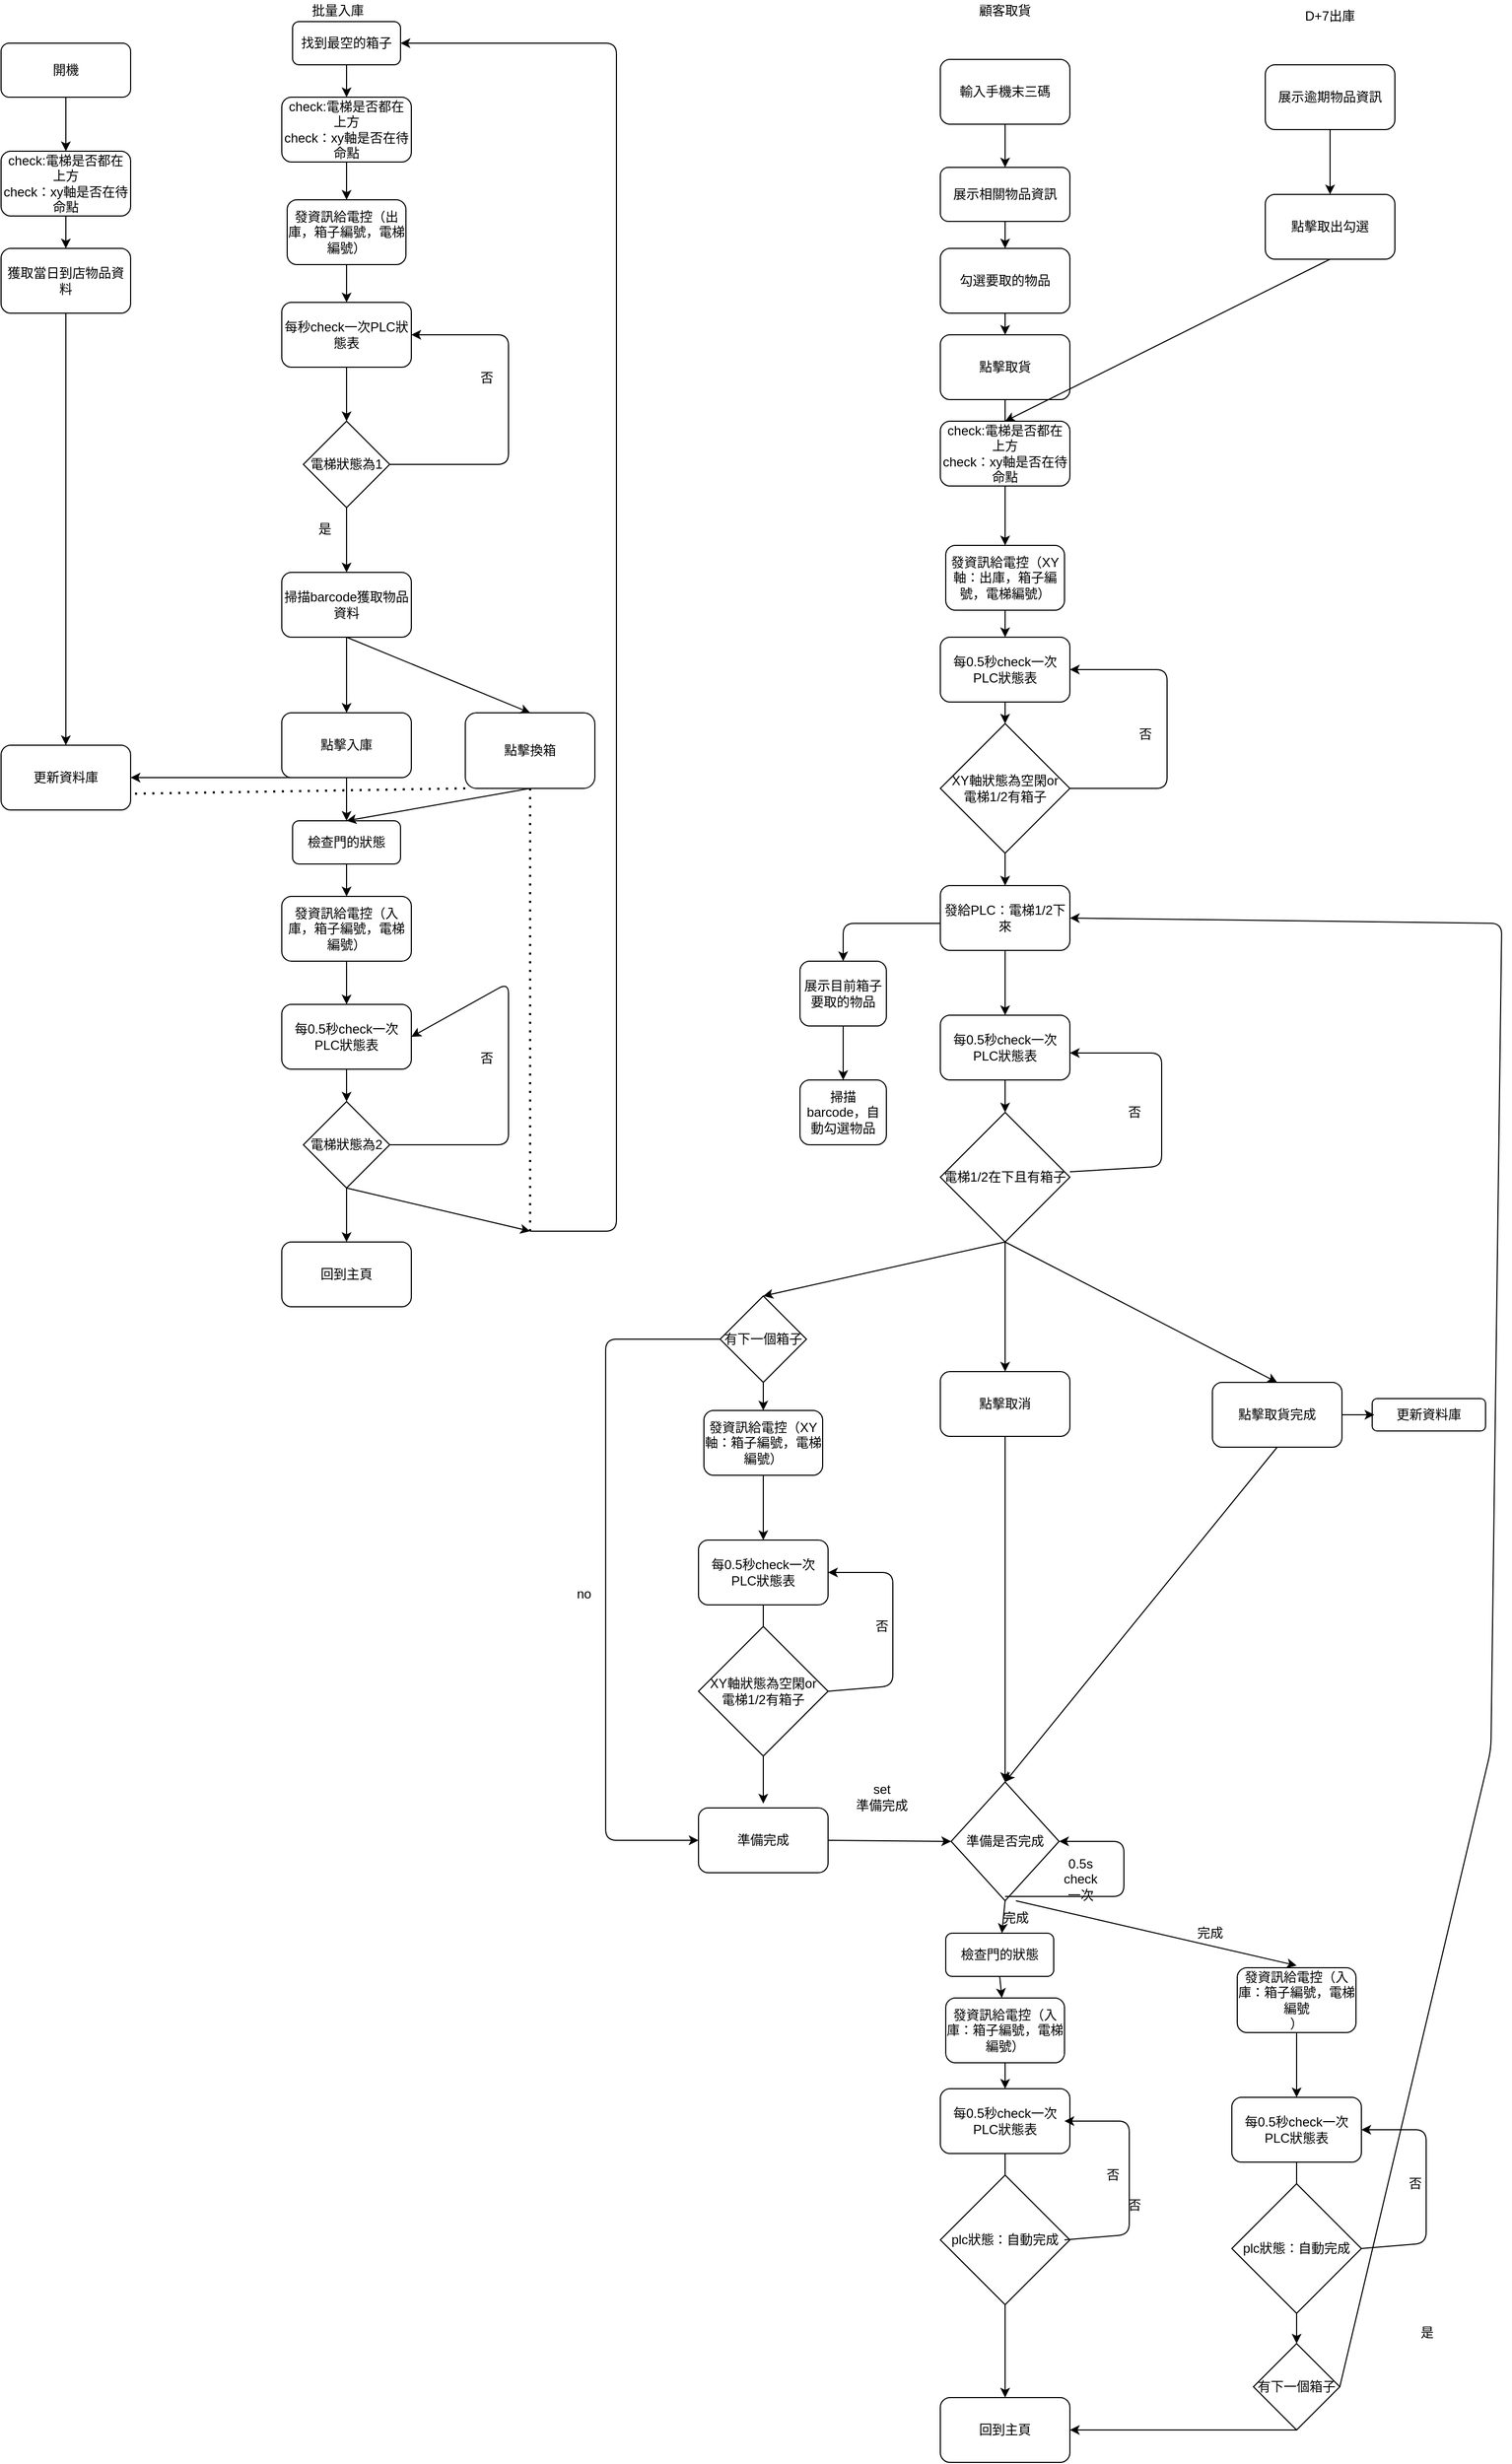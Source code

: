 <mxfile version="14.1.8" type="device"><diagram id="C5RBs43oDa-KdzZeNtuy" name="Page-1"><mxGraphModel dx="2105" dy="607" grid="1" gridSize="10" guides="1" tooltips="1" connect="1" arrows="1" fold="1" page="1" pageScale="1" pageWidth="827" pageHeight="1169" math="0" shadow="0"><root><mxCell id="WIyWlLk6GJQsqaUBKTNV-0"/><mxCell id="WIyWlLk6GJQsqaUBKTNV-1" parent="WIyWlLk6GJQsqaUBKTNV-0"/><mxCell id="XYFO2rN0CMA6K5yfSvBQ-8" value="批量入庫" style="text;html=1;strokeColor=none;fillColor=none;align=center;verticalAlign=middle;whiteSpace=wrap;rounded=0;" parent="WIyWlLk6GJQsqaUBKTNV-1" vertex="1"><mxGeometry x="234" y="20" width="56" height="20" as="geometry"/></mxCell><mxCell id="XYFO2rN0CMA6K5yfSvBQ-9" value="找到最空的箱子" style="rounded=1;whiteSpace=wrap;html=1;" parent="WIyWlLk6GJQsqaUBKTNV-1" vertex="1"><mxGeometry x="220" y="40" width="100" height="40" as="geometry"/></mxCell><mxCell id="XYFO2rN0CMA6K5yfSvBQ-13" value="" style="endArrow=classic;html=1;exitX=0.5;exitY=1;exitDx=0;exitDy=0;" parent="WIyWlLk6GJQsqaUBKTNV-1" source="XYFO2rN0CMA6K5yfSvBQ-9" edge="1"><mxGeometry width="50" height="50" relative="1" as="geometry"><mxPoint x="340" y="210" as="sourcePoint"/><mxPoint x="270" y="110" as="targetPoint"/></mxGeometry></mxCell><mxCell id="EMTYS4ebO3-LVzAt6kGC-26" value="發資訊給電控（出庫，箱子編號，電梯編號）" style="rounded=1;whiteSpace=wrap;html=1;" parent="WIyWlLk6GJQsqaUBKTNV-1" vertex="1"><mxGeometry x="215" y="205" width="110" height="60" as="geometry"/></mxCell><mxCell id="EMTYS4ebO3-LVzAt6kGC-27" value="每秒check一次PLC狀態表" style="rounded=1;whiteSpace=wrap;html=1;" parent="WIyWlLk6GJQsqaUBKTNV-1" vertex="1"><mxGeometry x="210" y="300" width="120" height="60" as="geometry"/></mxCell><mxCell id="EMTYS4ebO3-LVzAt6kGC-28" value="" style="endArrow=classic;html=1;exitX=0.5;exitY=1;exitDx=0;exitDy=0;entryX=0.5;entryY=0;entryDx=0;entryDy=0;" parent="WIyWlLk6GJQsqaUBKTNV-1" source="EMTYS4ebO3-LVzAt6kGC-26" target="EMTYS4ebO3-LVzAt6kGC-27" edge="1"><mxGeometry width="50" height="50" relative="1" as="geometry"><mxPoint x="380" y="240" as="sourcePoint"/><mxPoint x="430" y="190" as="targetPoint"/></mxGeometry></mxCell><mxCell id="EMTYS4ebO3-LVzAt6kGC-29" value="" style="endArrow=classic;html=1;exitX=0.5;exitY=1;exitDx=0;exitDy=0;" parent="WIyWlLk6GJQsqaUBKTNV-1" source="EMTYS4ebO3-LVzAt6kGC-27" edge="1"><mxGeometry width="50" height="50" relative="1" as="geometry"><mxPoint x="380" y="440" as="sourcePoint"/><mxPoint x="270" y="410" as="targetPoint"/></mxGeometry></mxCell><mxCell id="EMTYS4ebO3-LVzAt6kGC-30" value="電梯狀態為1" style="rhombus;whiteSpace=wrap;html=1;" parent="WIyWlLk6GJQsqaUBKTNV-1" vertex="1"><mxGeometry x="230" y="410" width="80" height="80" as="geometry"/></mxCell><mxCell id="EMTYS4ebO3-LVzAt6kGC-31" value="" style="endArrow=classic;html=1;exitX=0.5;exitY=1;exitDx=0;exitDy=0;" parent="WIyWlLk6GJQsqaUBKTNV-1" source="EMTYS4ebO3-LVzAt6kGC-30" edge="1"><mxGeometry width="50" height="50" relative="1" as="geometry"><mxPoint x="380" y="430" as="sourcePoint"/><mxPoint x="270" y="550" as="targetPoint"/></mxGeometry></mxCell><mxCell id="EMTYS4ebO3-LVzAt6kGC-60" value="掃描barcode獲取物品資料" style="rounded=1;whiteSpace=wrap;html=1;" parent="WIyWlLk6GJQsqaUBKTNV-1" vertex="1"><mxGeometry x="210" y="550" width="120" height="60" as="geometry"/></mxCell><mxCell id="EMTYS4ebO3-LVzAt6kGC-61" value="" style="endArrow=classic;html=1;exitX=1;exitY=0.5;exitDx=0;exitDy=0;entryX=1;entryY=0.5;entryDx=0;entryDy=0;" parent="WIyWlLk6GJQsqaUBKTNV-1" source="EMTYS4ebO3-LVzAt6kGC-30" target="EMTYS4ebO3-LVzAt6kGC-27" edge="1"><mxGeometry width="50" height="50" relative="1" as="geometry"><mxPoint x="380" y="430" as="sourcePoint"/><mxPoint x="430" y="380" as="targetPoint"/><Array as="points"><mxPoint x="420" y="450"/><mxPoint x="420" y="330"/></Array></mxGeometry></mxCell><mxCell id="EMTYS4ebO3-LVzAt6kGC-62" value="否" style="text;html=1;strokeColor=none;fillColor=none;align=center;verticalAlign=middle;whiteSpace=wrap;rounded=0;" parent="WIyWlLk6GJQsqaUBKTNV-1" vertex="1"><mxGeometry x="380" y="360" width="40" height="20" as="geometry"/></mxCell><mxCell id="EMTYS4ebO3-LVzAt6kGC-63" value="是" style="text;html=1;strokeColor=none;fillColor=none;align=center;verticalAlign=middle;whiteSpace=wrap;rounded=0;" parent="WIyWlLk6GJQsqaUBKTNV-1" vertex="1"><mxGeometry x="230" y="500" width="40" height="20" as="geometry"/></mxCell><mxCell id="EMTYS4ebO3-LVzAt6kGC-64" value="點擊入庫" style="rounded=1;whiteSpace=wrap;html=1;" parent="WIyWlLk6GJQsqaUBKTNV-1" vertex="1"><mxGeometry x="210" y="680" width="120" height="60" as="geometry"/></mxCell><mxCell id="EMTYS4ebO3-LVzAt6kGC-65" value="" style="endArrow=classic;html=1;exitX=0.5;exitY=1;exitDx=0;exitDy=0;entryX=0.5;entryY=0;entryDx=0;entryDy=0;" parent="WIyWlLk6GJQsqaUBKTNV-1" source="EMTYS4ebO3-LVzAt6kGC-60" target="EMTYS4ebO3-LVzAt6kGC-64" edge="1"><mxGeometry width="50" height="50" relative="1" as="geometry"><mxPoint x="380" y="630" as="sourcePoint"/><mxPoint x="430" y="580" as="targetPoint"/></mxGeometry></mxCell><mxCell id="EMTYS4ebO3-LVzAt6kGC-67" value="&lt;span&gt;發資訊給電控（入庫，箱子編號，電梯編號）&lt;/span&gt;" style="rounded=1;whiteSpace=wrap;html=1;" parent="WIyWlLk6GJQsqaUBKTNV-1" vertex="1"><mxGeometry x="210" y="850" width="120" height="60" as="geometry"/></mxCell><mxCell id="EMTYS4ebO3-LVzAt6kGC-68" value="每0.5秒check一次PLC狀態表" style="rounded=1;whiteSpace=wrap;html=1;" parent="WIyWlLk6GJQsqaUBKTNV-1" vertex="1"><mxGeometry x="210" y="950" width="120" height="60" as="geometry"/></mxCell><mxCell id="EMTYS4ebO3-LVzAt6kGC-69" value="" style="endArrow=classic;html=1;exitX=0.5;exitY=1;exitDx=0;exitDy=0;" parent="WIyWlLk6GJQsqaUBKTNV-1" source="EMTYS4ebO3-LVzAt6kGC-68" edge="1"><mxGeometry width="50" height="50" relative="1" as="geometry"><mxPoint x="380" y="1070" as="sourcePoint"/><mxPoint x="270" y="1040" as="targetPoint"/></mxGeometry></mxCell><mxCell id="EMTYS4ebO3-LVzAt6kGC-70" value="電梯狀態為2" style="rhombus;whiteSpace=wrap;html=1;" parent="WIyWlLk6GJQsqaUBKTNV-1" vertex="1"><mxGeometry x="230" y="1040" width="80" height="80" as="geometry"/></mxCell><mxCell id="EMTYS4ebO3-LVzAt6kGC-71" value="" style="endArrow=classic;html=1;exitX=1;exitY=0.5;exitDx=0;exitDy=0;entryX=1;entryY=0.5;entryDx=0;entryDy=0;" parent="WIyWlLk6GJQsqaUBKTNV-1" source="EMTYS4ebO3-LVzAt6kGC-70" target="EMTYS4ebO3-LVzAt6kGC-68" edge="1"><mxGeometry width="50" height="50" relative="1" as="geometry"><mxPoint x="380" y="1060" as="sourcePoint"/><mxPoint x="430" y="1010" as="targetPoint"/><Array as="points"><mxPoint x="420" y="1080"/><mxPoint x="420" y="930"/></Array></mxGeometry></mxCell><mxCell id="EMTYS4ebO3-LVzAt6kGC-72" value="否" style="text;html=1;strokeColor=none;fillColor=none;align=center;verticalAlign=middle;whiteSpace=wrap;rounded=0;" parent="WIyWlLk6GJQsqaUBKTNV-1" vertex="1"><mxGeometry x="380" y="990" width="40" height="20" as="geometry"/></mxCell><mxCell id="EMTYS4ebO3-LVzAt6kGC-73" value="" style="endArrow=classic;html=1;exitX=0.5;exitY=1;exitDx=0;exitDy=0;entryX=0.5;entryY=0;entryDx=0;entryDy=0;" parent="WIyWlLk6GJQsqaUBKTNV-1" source="EMTYS4ebO3-LVzAt6kGC-67" target="EMTYS4ebO3-LVzAt6kGC-68" edge="1"><mxGeometry width="50" height="50" relative="1" as="geometry"><mxPoint x="380" y="930" as="sourcePoint"/><mxPoint x="430" y="880" as="targetPoint"/></mxGeometry></mxCell><mxCell id="EMTYS4ebO3-LVzAt6kGC-74" value="回到主頁" style="rounded=1;whiteSpace=wrap;html=1;" parent="WIyWlLk6GJQsqaUBKTNV-1" vertex="1"><mxGeometry x="210" y="1170" width="120" height="60" as="geometry"/></mxCell><mxCell id="EMTYS4ebO3-LVzAt6kGC-75" value="" style="endArrow=classic;html=1;exitX=0.5;exitY=1;exitDx=0;exitDy=0;entryX=0.5;entryY=0;entryDx=0;entryDy=0;" parent="WIyWlLk6GJQsqaUBKTNV-1" source="EMTYS4ebO3-LVzAt6kGC-70" target="EMTYS4ebO3-LVzAt6kGC-74" edge="1"><mxGeometry width="50" height="50" relative="1" as="geometry"><mxPoint x="380" y="1130" as="sourcePoint"/><mxPoint x="430" y="1080" as="targetPoint"/></mxGeometry></mxCell><mxCell id="EMTYS4ebO3-LVzAt6kGC-76" value="輸入手機末三碼" style="rounded=1;whiteSpace=wrap;html=1;" parent="WIyWlLk6GJQsqaUBKTNV-1" vertex="1"><mxGeometry x="820" y="75" width="120" height="60" as="geometry"/></mxCell><mxCell id="EMTYS4ebO3-LVzAt6kGC-77" value="顧客取貨" style="text;html=1;strokeColor=none;fillColor=none;align=center;verticalAlign=middle;whiteSpace=wrap;rounded=0;" parent="WIyWlLk6GJQsqaUBKTNV-1" vertex="1"><mxGeometry x="855" y="20" width="50" height="20" as="geometry"/></mxCell><mxCell id="EMTYS4ebO3-LVzAt6kGC-78" value="勾選要取的物品" style="rounded=1;whiteSpace=wrap;html=1;" parent="WIyWlLk6GJQsqaUBKTNV-1" vertex="1"><mxGeometry x="820" y="250" width="120" height="60" as="geometry"/></mxCell><mxCell id="EMTYS4ebO3-LVzAt6kGC-79" value="點擊取貨" style="rounded=1;whiteSpace=wrap;html=1;" parent="WIyWlLk6GJQsqaUBKTNV-1" vertex="1"><mxGeometry x="820" y="330" width="120" height="60" as="geometry"/></mxCell><mxCell id="EMTYS4ebO3-LVzAt6kGC-81" value="展示相關物品資訊" style="rounded=1;whiteSpace=wrap;html=1;" parent="WIyWlLk6GJQsqaUBKTNV-1" vertex="1"><mxGeometry x="820" y="175" width="120" height="50" as="geometry"/></mxCell><mxCell id="EMTYS4ebO3-LVzAt6kGC-83" value="" style="endArrow=classic;html=1;exitX=0.5;exitY=1;exitDx=0;exitDy=0;entryX=0.5;entryY=0;entryDx=0;entryDy=0;" parent="WIyWlLk6GJQsqaUBKTNV-1" source="EMTYS4ebO3-LVzAt6kGC-76" target="EMTYS4ebO3-LVzAt6kGC-81" edge="1"><mxGeometry width="50" height="50" relative="1" as="geometry"><mxPoint x="1165" y="135" as="sourcePoint"/><mxPoint x="1215" y="85" as="targetPoint"/></mxGeometry></mxCell><mxCell id="EMTYS4ebO3-LVzAt6kGC-84" value="" style="endArrow=classic;html=1;exitX=0.5;exitY=1;exitDx=0;exitDy=0;entryX=0.5;entryY=0;entryDx=0;entryDy=0;" parent="WIyWlLk6GJQsqaUBKTNV-1" source="EMTYS4ebO3-LVzAt6kGC-81" target="EMTYS4ebO3-LVzAt6kGC-78" edge="1"><mxGeometry width="50" height="50" relative="1" as="geometry"><mxPoint x="1165" y="135" as="sourcePoint"/><mxPoint x="1215" y="85" as="targetPoint"/></mxGeometry></mxCell><mxCell id="EMTYS4ebO3-LVzAt6kGC-85" value="" style="endArrow=classic;html=1;exitX=0.5;exitY=1;exitDx=0;exitDy=0;entryX=0.5;entryY=0;entryDx=0;entryDy=0;" parent="WIyWlLk6GJQsqaUBKTNV-1" source="EMTYS4ebO3-LVzAt6kGC-78" target="EMTYS4ebO3-LVzAt6kGC-79" edge="1"><mxGeometry width="50" height="50" relative="1" as="geometry"><mxPoint x="1165" y="435" as="sourcePoint"/><mxPoint x="1215" y="385" as="targetPoint"/></mxGeometry></mxCell><mxCell id="EMTYS4ebO3-LVzAt6kGC-89" value="" style="endArrow=classic;html=1;exitX=0.5;exitY=1;exitDx=0;exitDy=0;" parent="WIyWlLk6GJQsqaUBKTNV-1" source="EMTYS4ebO3-LVzAt6kGC-79" edge="1"><mxGeometry width="50" height="50" relative="1" as="geometry"><mxPoint x="880" y="525" as="sourcePoint"/><mxPoint x="880" y="450" as="targetPoint"/></mxGeometry></mxCell><mxCell id="EMTYS4ebO3-LVzAt6kGC-91" value="發資訊給電控（XY軸：出庫，箱子編號，電梯編號）" style="rounded=1;whiteSpace=wrap;html=1;" parent="WIyWlLk6GJQsqaUBKTNV-1" vertex="1"><mxGeometry x="825" y="525" width="110" height="60" as="geometry"/></mxCell><mxCell id="EMTYS4ebO3-LVzAt6kGC-92" value="每0.5秒check一次PLC狀態表" style="rounded=1;whiteSpace=wrap;html=1;" parent="WIyWlLk6GJQsqaUBKTNV-1" vertex="1"><mxGeometry x="820" y="610" width="120" height="60" as="geometry"/></mxCell><mxCell id="EMTYS4ebO3-LVzAt6kGC-93" value="" style="endArrow=classic;html=1;exitX=0.5;exitY=1;exitDx=0;exitDy=0;entryX=0.5;entryY=0;entryDx=0;entryDy=0;" parent="WIyWlLk6GJQsqaUBKTNV-1" source="EMTYS4ebO3-LVzAt6kGC-91" target="EMTYS4ebO3-LVzAt6kGC-92" edge="1"><mxGeometry width="50" height="50" relative="1" as="geometry"><mxPoint x="990" y="570" as="sourcePoint"/><mxPoint x="1040" y="520" as="targetPoint"/></mxGeometry></mxCell><mxCell id="EMTYS4ebO3-LVzAt6kGC-94" value="" style="endArrow=classic;html=1;exitX=0.5;exitY=1;exitDx=0;exitDy=0;entryX=0.5;entryY=0;entryDx=0;entryDy=0;" parent="WIyWlLk6GJQsqaUBKTNV-1" source="EMTYS4ebO3-LVzAt6kGC-92" target="EMTYS4ebO3-LVzAt6kGC-95" edge="1"><mxGeometry width="50" height="50" relative="1" as="geometry"><mxPoint x="990" y="770" as="sourcePoint"/><mxPoint x="880" y="740" as="targetPoint"/></mxGeometry></mxCell><mxCell id="EMTYS4ebO3-LVzAt6kGC-95" value="XY軸狀態為空閑or&lt;br&gt;電梯1/2有箱子" style="rhombus;whiteSpace=wrap;html=1;" parent="WIyWlLk6GJQsqaUBKTNV-1" vertex="1"><mxGeometry x="820" y="690" width="120" height="120" as="geometry"/></mxCell><mxCell id="EMTYS4ebO3-LVzAt6kGC-96" value="" style="endArrow=classic;html=1;exitX=1;exitY=0.5;exitDx=0;exitDy=0;entryX=1;entryY=0.5;entryDx=0;entryDy=0;" parent="WIyWlLk6GJQsqaUBKTNV-1" source="EMTYS4ebO3-LVzAt6kGC-95" target="EMTYS4ebO3-LVzAt6kGC-92" edge="1"><mxGeometry width="50" height="50" relative="1" as="geometry"><mxPoint x="990" y="760" as="sourcePoint"/><mxPoint x="1040" y="710" as="targetPoint"/><Array as="points"><mxPoint x="1030" y="750"/><mxPoint x="1030" y="710"/><mxPoint x="1030" y="640"/></Array></mxGeometry></mxCell><mxCell id="EMTYS4ebO3-LVzAt6kGC-97" value="否" style="text;html=1;strokeColor=none;fillColor=none;align=center;verticalAlign=middle;whiteSpace=wrap;rounded=0;" parent="WIyWlLk6GJQsqaUBKTNV-1" vertex="1"><mxGeometry x="990" y="690" width="40" height="20" as="geometry"/></mxCell><mxCell id="EMTYS4ebO3-LVzAt6kGC-98" value="點擊取貨完成" style="rounded=1;whiteSpace=wrap;html=1;" parent="WIyWlLk6GJQsqaUBKTNV-1" vertex="1"><mxGeometry x="1072" y="1300" width="120" height="60" as="geometry"/></mxCell><mxCell id="EMTYS4ebO3-LVzAt6kGC-100" value="展示目前箱子要取的物品" style="rounded=1;whiteSpace=wrap;html=1;" parent="WIyWlLk6GJQsqaUBKTNV-1" vertex="1"><mxGeometry x="690" y="910" width="80" height="60" as="geometry"/></mxCell><mxCell id="EMTYS4ebO3-LVzAt6kGC-101" value="" style="endArrow=classic;html=1;exitX=0;exitY=0.5;exitDx=0;exitDy=0;" parent="WIyWlLk6GJQsqaUBKTNV-1" target="EMTYS4ebO3-LVzAt6kGC-100" edge="1"><mxGeometry width="50" height="50" relative="1" as="geometry"><mxPoint x="830" y="875" as="sourcePoint"/><mxPoint x="880" y="670" as="targetPoint"/><Array as="points"><mxPoint x="730" y="875"/></Array></mxGeometry></mxCell><mxCell id="EMTYS4ebO3-LVzAt6kGC-103" value="點擊取消" style="rounded=1;whiteSpace=wrap;html=1;" parent="WIyWlLk6GJQsqaUBKTNV-1" vertex="1"><mxGeometry x="820" y="1290" width="120" height="60" as="geometry"/></mxCell><mxCell id="EMTYS4ebO3-LVzAt6kGC-104" value="回到主頁" style="rounded=1;whiteSpace=wrap;html=1;" parent="WIyWlLk6GJQsqaUBKTNV-1" vertex="1"><mxGeometry x="820" y="2240" width="120" height="60" as="geometry"/></mxCell><mxCell id="EMTYS4ebO3-LVzAt6kGC-114" value="D+7出庫" style="text;html=1;strokeColor=none;fillColor=none;align=center;verticalAlign=middle;whiteSpace=wrap;rounded=0;" parent="WIyWlLk6GJQsqaUBKTNV-1" vertex="1"><mxGeometry x="1131" y="30" width="100" height="10" as="geometry"/></mxCell><mxCell id="EMTYS4ebO3-LVzAt6kGC-115" value="展示逾期物品資訊" style="rounded=1;whiteSpace=wrap;html=1;" parent="WIyWlLk6GJQsqaUBKTNV-1" vertex="1"><mxGeometry x="1121" y="80" width="120" height="60" as="geometry"/></mxCell><mxCell id="EMTYS4ebO3-LVzAt6kGC-116" value="點擊取出勾選" style="rounded=1;whiteSpace=wrap;html=1;" parent="WIyWlLk6GJQsqaUBKTNV-1" vertex="1"><mxGeometry x="1121" y="200" width="120" height="60" as="geometry"/></mxCell><mxCell id="EMTYS4ebO3-LVzAt6kGC-118" value="" style="endArrow=classic;html=1;exitX=0.5;exitY=1;exitDx=0;exitDy=0;" parent="WIyWlLk6GJQsqaUBKTNV-1" source="EMTYS4ebO3-LVzAt6kGC-115" edge="1"><mxGeometry width="50" height="50" relative="1" as="geometry"><mxPoint x="1081" y="330" as="sourcePoint"/><mxPoint x="1181" y="200" as="targetPoint"/></mxGeometry></mxCell><mxCell id="EMTYS4ebO3-LVzAt6kGC-119" value="" style="endArrow=classic;html=1;exitX=0.5;exitY=1;exitDx=0;exitDy=0;entryX=0.5;entryY=0;entryDx=0;entryDy=0;" parent="WIyWlLk6GJQsqaUBKTNV-1" source="EMTYS4ebO3-LVzAt6kGC-116" target="cgUbKValhMVks-8v6nO2-7" edge="1"><mxGeometry width="50" height="50" relative="1" as="geometry"><mxPoint x="1181" y="280" as="sourcePoint"/><mxPoint x="1060" y="480" as="targetPoint"/></mxGeometry></mxCell><mxCell id="EMTYS4ebO3-LVzAt6kGC-127" value="更新資料庫" style="rounded=1;whiteSpace=wrap;html=1;" parent="WIyWlLk6GJQsqaUBKTNV-1" vertex="1"><mxGeometry x="1220" y="1315" width="105" height="30" as="geometry"/></mxCell><mxCell id="EMTYS4ebO3-LVzAt6kGC-128" value="" style="endArrow=classic;html=1;exitX=1;exitY=0.5;exitDx=0;exitDy=0;" parent="WIyWlLk6GJQsqaUBKTNV-1" source="EMTYS4ebO3-LVzAt6kGC-98" edge="1"><mxGeometry width="50" height="50" relative="1" as="geometry"><mxPoint x="1047" y="1180" as="sourcePoint"/><mxPoint x="1222" y="1330" as="targetPoint"/><Array as="points"/></mxGeometry></mxCell><mxCell id="EMTYS4ebO3-LVzAt6kGC-130" value="" style="endArrow=classic;html=1;exitX=0.5;exitY=1;exitDx=0;exitDy=0;entryX=1;entryY=0.5;entryDx=0;entryDy=0;" parent="WIyWlLk6GJQsqaUBKTNV-1" source="EMTYS4ebO3-LVzAt6kGC-64" target="oXf0WTntLDcfClqPKmlI-3" edge="1"><mxGeometry width="50" height="50" relative="1" as="geometry"><mxPoint x="480" y="870" as="sourcePoint"/><mxPoint x="120" y="790" as="targetPoint"/></mxGeometry></mxCell><mxCell id="oXf0WTntLDcfClqPKmlI-0" value="開機" style="rounded=1;whiteSpace=wrap;html=1;" parent="WIyWlLk6GJQsqaUBKTNV-1" vertex="1"><mxGeometry x="-50" y="60" width="120" height="50" as="geometry"/></mxCell><mxCell id="oXf0WTntLDcfClqPKmlI-1" value="獲取當日到店物品資料" style="rounded=1;whiteSpace=wrap;html=1;" parent="WIyWlLk6GJQsqaUBKTNV-1" vertex="1"><mxGeometry x="-50" y="250" width="120" height="60" as="geometry"/></mxCell><mxCell id="oXf0WTntLDcfClqPKmlI-3" value="更新資料庫" style="rounded=1;whiteSpace=wrap;html=1;" parent="WIyWlLk6GJQsqaUBKTNV-1" vertex="1"><mxGeometry x="-50" y="710" width="120" height="60" as="geometry"/></mxCell><mxCell id="oXf0WTntLDcfClqPKmlI-4" value="" style="endArrow=classic;html=1;exitX=0.5;exitY=1;exitDx=0;exitDy=0;entryX=0.5;entryY=0;entryDx=0;entryDy=0;" parent="WIyWlLk6GJQsqaUBKTNV-1" source="oXf0WTntLDcfClqPKmlI-1" target="oXf0WTntLDcfClqPKmlI-3" edge="1"><mxGeometry width="50" height="50" relative="1" as="geometry"><mxPoint x="20" y="260" as="sourcePoint"/><mxPoint x="-50" y="370" as="targetPoint"/></mxGeometry></mxCell><mxCell id="PXufrC-No9FTUkLUuiCz-1" value="" style="endArrow=classic;html=1;exitX=0.5;exitY=1;exitDx=0;exitDy=0;entryX=0.5;entryY=0;entryDx=0;entryDy=0;" parent="WIyWlLk6GJQsqaUBKTNV-1" source="EMTYS4ebO3-LVzAt6kGC-95" target="PXufrC-No9FTUkLUuiCz-46" edge="1"><mxGeometry width="50" height="50" relative="1" as="geometry"><mxPoint x="970" y="820" as="sourcePoint"/><mxPoint x="880" y="820" as="targetPoint"/></mxGeometry></mxCell><mxCell id="PXufrC-No9FTUkLUuiCz-3" value="每0.5秒check一次PLC狀態表" style="rounded=1;whiteSpace=wrap;html=1;" parent="WIyWlLk6GJQsqaUBKTNV-1" vertex="1"><mxGeometry x="820" y="960" width="120" height="60" as="geometry"/></mxCell><mxCell id="PXufrC-No9FTUkLUuiCz-4" value="" style="endArrow=classic;html=1;exitX=0.5;exitY=1;exitDx=0;exitDy=0;entryX=0.5;entryY=0;entryDx=0;entryDy=0;" parent="WIyWlLk6GJQsqaUBKTNV-1" source="PXufrC-No9FTUkLUuiCz-46" target="PXufrC-No9FTUkLUuiCz-3" edge="1"><mxGeometry width="50" height="50" relative="1" as="geometry"><mxPoint x="880" y="930" as="sourcePoint"/><mxPoint x="970" y="910" as="targetPoint"/></mxGeometry></mxCell><mxCell id="PXufrC-No9FTUkLUuiCz-6" value="電梯1/2在下且有箱子" style="rhombus;whiteSpace=wrap;html=1;" parent="WIyWlLk6GJQsqaUBKTNV-1" vertex="1"><mxGeometry x="820" y="1050" width="120" height="120" as="geometry"/></mxCell><mxCell id="PXufrC-No9FTUkLUuiCz-7" value="" style="endArrow=classic;html=1;exitX=0.5;exitY=1;exitDx=0;exitDy=0;" parent="WIyWlLk6GJQsqaUBKTNV-1" source="PXufrC-No9FTUkLUuiCz-3" target="PXufrC-No9FTUkLUuiCz-6" edge="1"><mxGeometry width="50" height="50" relative="1" as="geometry"><mxPoint x="970" y="1100" as="sourcePoint"/><mxPoint x="1020" y="1050" as="targetPoint"/></mxGeometry></mxCell><mxCell id="PXufrC-No9FTUkLUuiCz-8" value="" style="endArrow=classic;html=1;" parent="WIyWlLk6GJQsqaUBKTNV-1" edge="1"><mxGeometry width="50" height="50" relative="1" as="geometry"><mxPoint x="940" y="1105" as="sourcePoint"/><mxPoint x="940" y="995" as="targetPoint"/><Array as="points"><mxPoint x="1025" y="1100"/><mxPoint x="1025" y="1075"/><mxPoint x="1025" y="995"/></Array></mxGeometry></mxCell><mxCell id="PXufrC-No9FTUkLUuiCz-9" value="否" style="text;html=1;strokeColor=none;fillColor=none;align=center;verticalAlign=middle;whiteSpace=wrap;rounded=0;" parent="WIyWlLk6GJQsqaUBKTNV-1" vertex="1"><mxGeometry x="980" y="1040" width="40" height="20" as="geometry"/></mxCell><mxCell id="PXufrC-No9FTUkLUuiCz-10" value="" style="endArrow=classic;html=1;exitX=0.5;exitY=1;exitDx=0;exitDy=0;entryX=0.5;entryY=0;entryDx=0;entryDy=0;" parent="WIyWlLk6GJQsqaUBKTNV-1" source="PXufrC-No9FTUkLUuiCz-6" target="EMTYS4ebO3-LVzAt6kGC-103" edge="1"><mxGeometry width="50" height="50" relative="1" as="geometry"><mxPoint x="980" y="1210" as="sourcePoint"/><mxPoint x="1030" y="1160" as="targetPoint"/></mxGeometry></mxCell><mxCell id="PXufrC-No9FTUkLUuiCz-11" value="發資訊給電控（入庫：箱子編號，電梯編號）" style="rounded=1;whiteSpace=wrap;html=1;" parent="WIyWlLk6GJQsqaUBKTNV-1" vertex="1"><mxGeometry x="825" y="1870" width="110" height="60" as="geometry"/></mxCell><mxCell id="PXufrC-No9FTUkLUuiCz-12" value="每0.5秒check一次PLC狀態表" style="rounded=1;whiteSpace=wrap;html=1;" parent="WIyWlLk6GJQsqaUBKTNV-1" vertex="1"><mxGeometry x="820" y="1954" width="120" height="60" as="geometry"/></mxCell><mxCell id="PXufrC-No9FTUkLUuiCz-13" value="" style="endArrow=classic;html=1;exitX=0.5;exitY=1;exitDx=0;exitDy=0;entryX=0.5;entryY=0;entryDx=0;entryDy=0;" parent="WIyWlLk6GJQsqaUBKTNV-1" source="PXufrC-No9FTUkLUuiCz-11" target="PXufrC-No9FTUkLUuiCz-12" edge="1"><mxGeometry width="50" height="50" relative="1" as="geometry"><mxPoint x="990" y="1924" as="sourcePoint"/><mxPoint x="1040" y="1874" as="targetPoint"/></mxGeometry></mxCell><mxCell id="PXufrC-No9FTUkLUuiCz-14" value="" style="endArrow=classic;html=1;exitX=0.5;exitY=1;exitDx=0;exitDy=0;" parent="WIyWlLk6GJQsqaUBKTNV-1" source="PXufrC-No9FTUkLUuiCz-12" edge="1"><mxGeometry width="50" height="50" relative="1" as="geometry"><mxPoint x="990" y="2124" as="sourcePoint"/><mxPoint x="880" y="2094" as="targetPoint"/></mxGeometry></mxCell><mxCell id="PXufrC-No9FTUkLUuiCz-15" value="plc狀態：自動完成" style="rhombus;whiteSpace=wrap;html=1;" parent="WIyWlLk6GJQsqaUBKTNV-1" vertex="1"><mxGeometry x="820" y="2034" width="120" height="120" as="geometry"/></mxCell><mxCell id="PXufrC-No9FTUkLUuiCz-17" value="" style="endArrow=classic;html=1;exitX=0.5;exitY=1;exitDx=0;exitDy=0;entryX=0.5;entryY=0;entryDx=0;entryDy=0;" parent="WIyWlLk6GJQsqaUBKTNV-1" source="PXufrC-No9FTUkLUuiCz-15" target="EMTYS4ebO3-LVzAt6kGC-104" edge="1"><mxGeometry width="50" height="50" relative="1" as="geometry"><mxPoint x="990" y="2126" as="sourcePoint"/><mxPoint x="1040" y="2076" as="targetPoint"/></mxGeometry></mxCell><mxCell id="PXufrC-No9FTUkLUuiCz-19" value="" style="endArrow=classic;html=1;exitX=0.5;exitY=1;exitDx=0;exitDy=0;entryX=0.5;entryY=0;entryDx=0;entryDy=0;" parent="WIyWlLk6GJQsqaUBKTNV-1" source="PXufrC-No9FTUkLUuiCz-6" target="PXufrC-No9FTUkLUuiCz-33" edge="1"><mxGeometry width="50" height="50" relative="1" as="geometry"><mxPoint x="990" y="1270" as="sourcePoint"/><mxPoint x="980" y="1210" as="targetPoint"/></mxGeometry></mxCell><mxCell id="PXufrC-No9FTUkLUuiCz-20" value="發資訊給電控（XY軸：箱子編號，電梯編號）" style="rounded=1;whiteSpace=wrap;html=1;" parent="WIyWlLk6GJQsqaUBKTNV-1" vertex="1"><mxGeometry x="601" y="1326" width="110" height="60" as="geometry"/></mxCell><mxCell id="PXufrC-No9FTUkLUuiCz-21" value="每0.5秒check一次PLC狀態表" style="rounded=1;whiteSpace=wrap;html=1;" parent="WIyWlLk6GJQsqaUBKTNV-1" vertex="1"><mxGeometry x="596" y="1446" width="120" height="60" as="geometry"/></mxCell><mxCell id="PXufrC-No9FTUkLUuiCz-22" value="" style="endArrow=classic;html=1;exitX=0.5;exitY=1;exitDx=0;exitDy=0;entryX=0.5;entryY=0;entryDx=0;entryDy=0;" parent="WIyWlLk6GJQsqaUBKTNV-1" source="PXufrC-No9FTUkLUuiCz-20" target="PXufrC-No9FTUkLUuiCz-21" edge="1"><mxGeometry width="50" height="50" relative="1" as="geometry"><mxPoint x="766" y="1416" as="sourcePoint"/><mxPoint x="816" y="1366" as="targetPoint"/></mxGeometry></mxCell><mxCell id="PXufrC-No9FTUkLUuiCz-23" value="" style="endArrow=classic;html=1;exitX=0.5;exitY=1;exitDx=0;exitDy=0;" parent="WIyWlLk6GJQsqaUBKTNV-1" source="PXufrC-No9FTUkLUuiCz-21" edge="1"><mxGeometry width="50" height="50" relative="1" as="geometry"><mxPoint x="766" y="1616" as="sourcePoint"/><mxPoint x="656" y="1586" as="targetPoint"/></mxGeometry></mxCell><mxCell id="PXufrC-No9FTUkLUuiCz-24" value="XY軸狀態為空閑or&lt;br&gt;電梯1/2有箱子" style="rhombus;whiteSpace=wrap;html=1;" parent="WIyWlLk6GJQsqaUBKTNV-1" vertex="1"><mxGeometry x="596" y="1526" width="120" height="120" as="geometry"/></mxCell><mxCell id="PXufrC-No9FTUkLUuiCz-26" value="" style="endArrow=classic;html=1;" parent="WIyWlLk6GJQsqaUBKTNV-1" edge="1"><mxGeometry width="50" height="50" relative="1" as="geometry"><mxPoint x="935" y="2094" as="sourcePoint"/><mxPoint x="935" y="1984" as="targetPoint"/><Array as="points"><mxPoint x="995" y="2089"/><mxPoint x="995" y="2064"/><mxPoint x="995" y="1984"/></Array></mxGeometry></mxCell><mxCell id="PXufrC-No9FTUkLUuiCz-27" value="否" style="text;html=1;strokeColor=none;fillColor=none;align=center;verticalAlign=middle;whiteSpace=wrap;rounded=0;" parent="WIyWlLk6GJQsqaUBKTNV-1" vertex="1"><mxGeometry x="970" y="2024" width="20" height="20" as="geometry"/></mxCell><mxCell id="PXufrC-No9FTUkLUuiCz-30" value="否" style="text;html=1;strokeColor=none;fillColor=none;align=center;verticalAlign=middle;whiteSpace=wrap;rounded=0;" parent="WIyWlLk6GJQsqaUBKTNV-1" vertex="1"><mxGeometry x="756" y="1516" width="20" height="20" as="geometry"/></mxCell><mxCell id="PXufrC-No9FTUkLUuiCz-32" value="" style="endArrow=classic;html=1;" parent="WIyWlLk6GJQsqaUBKTNV-1" edge="1"><mxGeometry width="50" height="50" relative="1" as="geometry"><mxPoint x="716" y="1586" as="sourcePoint"/><mxPoint x="716" y="1476" as="targetPoint"/><Array as="points"><mxPoint x="776" y="1581"/><mxPoint x="776" y="1556"/><mxPoint x="776" y="1476"/></Array></mxGeometry></mxCell><mxCell id="PXufrC-No9FTUkLUuiCz-33" value="有下一個箱子" style="rhombus;whiteSpace=wrap;html=1;" parent="WIyWlLk6GJQsqaUBKTNV-1" vertex="1"><mxGeometry x="616" y="1220" width="80" height="80" as="geometry"/></mxCell><mxCell id="PXufrC-No9FTUkLUuiCz-34" value="" style="endArrow=classic;html=1;exitX=0.5;exitY=1;exitDx=0;exitDy=0;entryX=0.5;entryY=0;entryDx=0;entryDy=0;" parent="WIyWlLk6GJQsqaUBKTNV-1" source="PXufrC-No9FTUkLUuiCz-33" target="PXufrC-No9FTUkLUuiCz-20" edge="1"><mxGeometry width="50" height="50" relative="1" as="geometry"><mxPoint x="645" y="1416" as="sourcePoint"/><mxPoint x="695" y="1366" as="targetPoint"/></mxGeometry></mxCell><mxCell id="PXufrC-No9FTUkLUuiCz-35" value="" style="endArrow=classic;html=1;entryX=0.5;entryY=0;entryDx=0;entryDy=0;" parent="WIyWlLk6GJQsqaUBKTNV-1" target="EMTYS4ebO3-LVzAt6kGC-98" edge="1"><mxGeometry width="50" height="50" relative="1" as="geometry"><mxPoint x="880" y="1170" as="sourcePoint"/><mxPoint x="960" y="1310" as="targetPoint"/></mxGeometry></mxCell><mxCell id="PXufrC-No9FTUkLUuiCz-37" value="發資訊給電控（入庫：箱子編號，電梯編號&lt;br&gt;）" style="rounded=1;whiteSpace=wrap;html=1;" parent="WIyWlLk6GJQsqaUBKTNV-1" vertex="1"><mxGeometry x="1095" y="1842" width="110" height="60" as="geometry"/></mxCell><mxCell id="PXufrC-No9FTUkLUuiCz-38" value="每0.5秒check一次PLC狀態表" style="rounded=1;whiteSpace=wrap;html=1;" parent="WIyWlLk6GJQsqaUBKTNV-1" vertex="1"><mxGeometry x="1090" y="1962" width="120" height="60" as="geometry"/></mxCell><mxCell id="PXufrC-No9FTUkLUuiCz-39" value="" style="endArrow=classic;html=1;exitX=0.5;exitY=1;exitDx=0;exitDy=0;entryX=0.5;entryY=0;entryDx=0;entryDy=0;" parent="WIyWlLk6GJQsqaUBKTNV-1" source="PXufrC-No9FTUkLUuiCz-37" target="PXufrC-No9FTUkLUuiCz-38" edge="1"><mxGeometry width="50" height="50" relative="1" as="geometry"><mxPoint x="1260" y="1932" as="sourcePoint"/><mxPoint x="1310" y="1882" as="targetPoint"/></mxGeometry></mxCell><mxCell id="PXufrC-No9FTUkLUuiCz-40" value="" style="endArrow=classic;html=1;exitX=0.5;exitY=1;exitDx=0;exitDy=0;" parent="WIyWlLk6GJQsqaUBKTNV-1" source="PXufrC-No9FTUkLUuiCz-38" edge="1"><mxGeometry width="50" height="50" relative="1" as="geometry"><mxPoint x="1260" y="2132" as="sourcePoint"/><mxPoint x="1150" y="2102" as="targetPoint"/></mxGeometry></mxCell><mxCell id="PXufrC-No9FTUkLUuiCz-41" value="plc狀態：自動完成" style="rhombus;whiteSpace=wrap;html=1;" parent="WIyWlLk6GJQsqaUBKTNV-1" vertex="1"><mxGeometry x="1090" y="2042" width="120" height="120" as="geometry"/></mxCell><mxCell id="PXufrC-No9FTUkLUuiCz-42" value="否" style="text;html=1;strokeColor=none;fillColor=none;align=center;verticalAlign=middle;whiteSpace=wrap;rounded=0;" parent="WIyWlLk6GJQsqaUBKTNV-1" vertex="1"><mxGeometry x="1250" y="2032" width="20" height="20" as="geometry"/></mxCell><mxCell id="PXufrC-No9FTUkLUuiCz-43" value="" style="endArrow=classic;html=1;" parent="WIyWlLk6GJQsqaUBKTNV-1" edge="1"><mxGeometry width="50" height="50" relative="1" as="geometry"><mxPoint x="1210" y="2102" as="sourcePoint"/><mxPoint x="1210" y="1992" as="targetPoint"/><Array as="points"><mxPoint x="1270" y="2097"/><mxPoint x="1270" y="2072"/><mxPoint x="1270" y="1992"/></Array></mxGeometry></mxCell><mxCell id="PXufrC-No9FTUkLUuiCz-45" value="" style="endArrow=classic;html=1;exitX=1;exitY=0.5;exitDx=0;exitDy=0;entryX=1;entryY=0.5;entryDx=0;entryDy=0;" parent="WIyWlLk6GJQsqaUBKTNV-1" source="PXufrC-No9FTUkLUuiCz-47" target="PXufrC-No9FTUkLUuiCz-46" edge="1"><mxGeometry width="50" height="50" relative="1" as="geometry"><mxPoint x="910" y="1660" as="sourcePoint"/><mxPoint x="1060" y="910" as="targetPoint"/><Array as="points"><mxPoint x="1330" y="1640"/><mxPoint x="1340" y="875"/></Array></mxGeometry></mxCell><mxCell id="PXufrC-No9FTUkLUuiCz-46" value="&lt;span&gt;發給PLC：電梯1/2下來&lt;/span&gt;" style="rounded=1;whiteSpace=wrap;html=1;" parent="WIyWlLk6GJQsqaUBKTNV-1" vertex="1"><mxGeometry x="820" y="840" width="120" height="60" as="geometry"/></mxCell><mxCell id="PXufrC-No9FTUkLUuiCz-47" value="&lt;span&gt;有下一個箱子&lt;/span&gt;" style="rhombus;whiteSpace=wrap;html=1;" parent="WIyWlLk6GJQsqaUBKTNV-1" vertex="1"><mxGeometry x="1110" y="2190" width="80" height="80" as="geometry"/></mxCell><mxCell id="PXufrC-No9FTUkLUuiCz-49" value="" style="endArrow=classic;html=1;exitX=0.5;exitY=1;exitDx=0;exitDy=0;entryX=0.5;entryY=0;entryDx=0;entryDy=0;" parent="WIyWlLk6GJQsqaUBKTNV-1" source="PXufrC-No9FTUkLUuiCz-41" target="PXufrC-No9FTUkLUuiCz-47" edge="1"><mxGeometry width="50" height="50" relative="1" as="geometry"><mxPoint x="960" y="2176" as="sourcePoint"/><mxPoint x="1010" y="2126" as="targetPoint"/></mxGeometry></mxCell><mxCell id="PXufrC-No9FTUkLUuiCz-50" value="是" style="text;html=1;strokeColor=none;fillColor=none;align=center;verticalAlign=middle;whiteSpace=wrap;rounded=0;" parent="WIyWlLk6GJQsqaUBKTNV-1" vertex="1"><mxGeometry x="1251" y="2170" width="40" height="20" as="geometry"/></mxCell><mxCell id="PXufrC-No9FTUkLUuiCz-51" value="" style="endArrow=classic;html=1;exitX=0.5;exitY=1;exitDx=0;exitDy=0;entryX=1;entryY=0.5;entryDx=0;entryDy=0;" parent="WIyWlLk6GJQsqaUBKTNV-1" source="PXufrC-No9FTUkLUuiCz-47" target="EMTYS4ebO3-LVzAt6kGC-104" edge="1"><mxGeometry width="50" height="50" relative="1" as="geometry"><mxPoint x="910" y="1660" as="sourcePoint"/><mxPoint x="960" y="1610" as="targetPoint"/></mxGeometry></mxCell><mxCell id="PXufrC-No9FTUkLUuiCz-52" value="否" style="text;html=1;strokeColor=none;fillColor=none;align=center;verticalAlign=middle;whiteSpace=wrap;rounded=0;" parent="WIyWlLk6GJQsqaUBKTNV-1" vertex="1"><mxGeometry x="980" y="2052" width="40" height="20" as="geometry"/></mxCell><mxCell id="cgUbKValhMVks-8v6nO2-1" value="check:電梯是否都在上方&lt;br&gt;check：xy軸是否在待命點" style="rounded=1;whiteSpace=wrap;html=1;" parent="WIyWlLk6GJQsqaUBKTNV-1" vertex="1"><mxGeometry x="-50" y="160" width="120" height="60" as="geometry"/></mxCell><mxCell id="cgUbKValhMVks-8v6nO2-3" value="" style="endArrow=classic;html=1;exitX=0.5;exitY=1;exitDx=0;exitDy=0;" parent="WIyWlLk6GJQsqaUBKTNV-1" source="oXf0WTntLDcfClqPKmlI-0" target="cgUbKValhMVks-8v6nO2-1" edge="1"><mxGeometry width="50" height="50" relative="1" as="geometry"><mxPoint x="540" y="350" as="sourcePoint"/><mxPoint x="590" y="300" as="targetPoint"/></mxGeometry></mxCell><mxCell id="cgUbKValhMVks-8v6nO2-4" value="" style="endArrow=classic;html=1;exitX=0.5;exitY=1;exitDx=0;exitDy=0;" parent="WIyWlLk6GJQsqaUBKTNV-1" source="cgUbKValhMVks-8v6nO2-1" target="oXf0WTntLDcfClqPKmlI-1" edge="1"><mxGeometry width="50" height="50" relative="1" as="geometry"><mxPoint x="540" y="350" as="sourcePoint"/><mxPoint x="590" y="300" as="targetPoint"/></mxGeometry></mxCell><mxCell id="cgUbKValhMVks-8v6nO2-5" value="check:電梯是否都在上方&lt;br&gt;check：xy軸是否在待命點" style="rounded=1;whiteSpace=wrap;html=1;" parent="WIyWlLk6GJQsqaUBKTNV-1" vertex="1"><mxGeometry x="210" y="110" width="120" height="60" as="geometry"/></mxCell><mxCell id="cgUbKValhMVks-8v6nO2-6" value="" style="endArrow=classic;html=1;exitX=0.5;exitY=1;exitDx=0;exitDy=0;" parent="WIyWlLk6GJQsqaUBKTNV-1" source="cgUbKValhMVks-8v6nO2-5" target="EMTYS4ebO3-LVzAt6kGC-26" edge="1"><mxGeometry width="50" height="50" relative="1" as="geometry"><mxPoint x="540" y="350" as="sourcePoint"/><mxPoint x="590" y="300" as="targetPoint"/></mxGeometry></mxCell><mxCell id="cgUbKValhMVks-8v6nO2-7" value="check:電梯是否都在上方&lt;br&gt;check：xy軸是否在待命點" style="rounded=1;whiteSpace=wrap;html=1;" parent="WIyWlLk6GJQsqaUBKTNV-1" vertex="1"><mxGeometry x="820" y="410" width="120" height="60" as="geometry"/></mxCell><mxCell id="cgUbKValhMVks-8v6nO2-8" value="" style="endArrow=classic;html=1;exitX=0.5;exitY=1;exitDx=0;exitDy=0;entryX=0.5;entryY=0;entryDx=0;entryDy=0;" parent="WIyWlLk6GJQsqaUBKTNV-1" source="cgUbKValhMVks-8v6nO2-7" target="EMTYS4ebO3-LVzAt6kGC-91" edge="1"><mxGeometry width="50" height="50" relative="1" as="geometry"><mxPoint x="720" y="450" as="sourcePoint"/><mxPoint x="770" y="400" as="targetPoint"/></mxGeometry></mxCell><mxCell id="KGDbCo6At3X6wE_prrBT-1" value="準備完成" style="rounded=1;whiteSpace=wrap;html=1;" parent="WIyWlLk6GJQsqaUBKTNV-1" vertex="1"><mxGeometry x="596" y="1694" width="120" height="60" as="geometry"/></mxCell><mxCell id="KGDbCo6At3X6wE_prrBT-2" value="" style="endArrow=classic;html=1;exitX=0.5;exitY=1;exitDx=0;exitDy=0;" parent="WIyWlLk6GJQsqaUBKTNV-1" source="PXufrC-No9FTUkLUuiCz-24" edge="1"><mxGeometry width="50" height="50" relative="1" as="geometry"><mxPoint x="1000" y="1630" as="sourcePoint"/><mxPoint x="656" y="1690" as="targetPoint"/></mxGeometry></mxCell><mxCell id="KGDbCo6At3X6wE_prrBT-3" value="準備是否完成" style="rhombus;whiteSpace=wrap;html=1;" parent="WIyWlLk6GJQsqaUBKTNV-1" vertex="1"><mxGeometry x="830" y="1670" width="100" height="110" as="geometry"/></mxCell><mxCell id="KGDbCo6At3X6wE_prrBT-4" value="" style="endArrow=classic;html=1;exitX=1;exitY=0.5;exitDx=0;exitDy=0;entryX=0;entryY=0.5;entryDx=0;entryDy=0;" parent="WIyWlLk6GJQsqaUBKTNV-1" source="KGDbCo6At3X6wE_prrBT-1" target="KGDbCo6At3X6wE_prrBT-3" edge="1"><mxGeometry width="50" height="50" relative="1" as="geometry"><mxPoint x="1000" y="1630" as="sourcePoint"/><mxPoint x="1050" y="1580" as="targetPoint"/></mxGeometry></mxCell><mxCell id="KGDbCo6At3X6wE_prrBT-5" value="" style="endArrow=classic;html=1;exitX=0.5;exitY=1;exitDx=0;exitDy=0;entryX=0.5;entryY=0;entryDx=0;entryDy=0;" parent="WIyWlLk6GJQsqaUBKTNV-1" source="EMTYS4ebO3-LVzAt6kGC-103" target="KGDbCo6At3X6wE_prrBT-3" edge="1"><mxGeometry width="50" height="50" relative="1" as="geometry"><mxPoint x="1000" y="1430" as="sourcePoint"/><mxPoint x="1050" y="1380" as="targetPoint"/></mxGeometry></mxCell><mxCell id="KGDbCo6At3X6wE_prrBT-7" value="完成" style="text;html=1;strokeColor=none;fillColor=none;align=center;verticalAlign=middle;whiteSpace=wrap;rounded=0;" parent="WIyWlLk6GJQsqaUBKTNV-1" vertex="1"><mxGeometry x="870" y="1786" width="40" height="20" as="geometry"/></mxCell><mxCell id="KGDbCo6At3X6wE_prrBT-8" value="" style="endArrow=classic;html=1;entryX=1;entryY=0.5;entryDx=0;entryDy=0;" parent="WIyWlLk6GJQsqaUBKTNV-1" target="KGDbCo6At3X6wE_prrBT-3" edge="1"><mxGeometry width="50" height="50" relative="1" as="geometry"><mxPoint x="880" y="1776" as="sourcePoint"/><mxPoint x="960" y="1700" as="targetPoint"/><Array as="points"><mxPoint x="990" y="1776"/><mxPoint x="990" y="1725"/></Array></mxGeometry></mxCell><mxCell id="KGDbCo6At3X6wE_prrBT-10" value="0.5s check&lt;br&gt;一次" style="text;html=1;strokeColor=none;fillColor=none;align=center;verticalAlign=middle;whiteSpace=wrap;rounded=0;" parent="WIyWlLk6GJQsqaUBKTNV-1" vertex="1"><mxGeometry x="930" y="1750" width="40" height="20" as="geometry"/></mxCell><mxCell id="KGDbCo6At3X6wE_prrBT-11" value="set &lt;br&gt;準備完成" style="text;html=1;strokeColor=none;fillColor=none;align=center;verticalAlign=middle;whiteSpace=wrap;rounded=0;" parent="WIyWlLk6GJQsqaUBKTNV-1" vertex="1"><mxGeometry x="739" y="1674" width="54" height="20" as="geometry"/></mxCell><mxCell id="KGDbCo6At3X6wE_prrBT-14" value="" style="endArrow=classic;html=1;exitX=0.5;exitY=1;exitDx=0;exitDy=0;entryX=0.5;entryY=0;entryDx=0;entryDy=0;" parent="WIyWlLk6GJQsqaUBKTNV-1" source="EMTYS4ebO3-LVzAt6kGC-98" target="KGDbCo6At3X6wE_prrBT-3" edge="1"><mxGeometry width="50" height="50" relative="1" as="geometry"><mxPoint x="1000" y="1530" as="sourcePoint"/><mxPoint x="1050" y="1480" as="targetPoint"/></mxGeometry></mxCell><mxCell id="KGDbCo6At3X6wE_prrBT-15" value="" style="endArrow=classic;html=1;" parent="WIyWlLk6GJQsqaUBKTNV-1" edge="1"><mxGeometry width="50" height="50" relative="1" as="geometry"><mxPoint x="890" y="1780" as="sourcePoint"/><mxPoint x="1150" y="1840" as="targetPoint"/></mxGeometry></mxCell><mxCell id="KGDbCo6At3X6wE_prrBT-16" value="完成" style="text;html=1;strokeColor=none;fillColor=none;align=center;verticalAlign=middle;whiteSpace=wrap;rounded=0;" parent="WIyWlLk6GJQsqaUBKTNV-1" vertex="1"><mxGeometry x="1050" y="1800" width="40" height="20" as="geometry"/></mxCell><mxCell id="-56QwCvVbUWNPozmxAqb-0" value="點擊換箱" style="rounded=1;whiteSpace=wrap;html=1;" parent="WIyWlLk6GJQsqaUBKTNV-1" vertex="1"><mxGeometry x="380" y="680" width="120" height="70" as="geometry"/></mxCell><mxCell id="-56QwCvVbUWNPozmxAqb-1" value="" style="endArrow=classic;html=1;entryX=0.5;entryY=0;entryDx=0;entryDy=0;" parent="WIyWlLk6GJQsqaUBKTNV-1" target="-56QwCvVbUWNPozmxAqb-0" edge="1"><mxGeometry width="50" height="50" relative="1" as="geometry"><mxPoint x="270" y="610" as="sourcePoint"/><mxPoint x="490" y="780" as="targetPoint"/></mxGeometry></mxCell><mxCell id="-56QwCvVbUWNPozmxAqb-2" value="" style="endArrow=none;dashed=1;html=1;dashPattern=1 3;strokeWidth=2;exitX=0;exitY=1;exitDx=0;exitDy=0;entryX=1;entryY=0.75;entryDx=0;entryDy=0;" parent="WIyWlLk6GJQsqaUBKTNV-1" source="-56QwCvVbUWNPozmxAqb-0" target="oXf0WTntLDcfClqPKmlI-3" edge="1"><mxGeometry width="50" height="50" relative="1" as="geometry"><mxPoint x="440" y="830" as="sourcePoint"/><mxPoint x="490" y="780" as="targetPoint"/></mxGeometry></mxCell><mxCell id="-56QwCvVbUWNPozmxAqb-4" value="" style="endArrow=classic;html=1;exitX=0.5;exitY=1;exitDx=0;exitDy=0;" parent="WIyWlLk6GJQsqaUBKTNV-1" source="EMTYS4ebO3-LVzAt6kGC-70" edge="1"><mxGeometry width="50" height="50" relative="1" as="geometry"><mxPoint x="480" y="1130" as="sourcePoint"/><mxPoint x="440" y="1160" as="targetPoint"/></mxGeometry></mxCell><mxCell id="-56QwCvVbUWNPozmxAqb-5" value="" style="endArrow=none;dashed=1;html=1;dashPattern=1 3;strokeWidth=2;exitX=0.5;exitY=1;exitDx=0;exitDy=0;" parent="WIyWlLk6GJQsqaUBKTNV-1" source="-56QwCvVbUWNPozmxAqb-0" edge="1"><mxGeometry width="50" height="50" relative="1" as="geometry"><mxPoint x="480" y="930" as="sourcePoint"/><mxPoint x="440" y="1160" as="targetPoint"/></mxGeometry></mxCell><mxCell id="-56QwCvVbUWNPozmxAqb-7" value="" style="endArrow=classic;html=1;entryX=1;entryY=0.5;entryDx=0;entryDy=0;" parent="WIyWlLk6GJQsqaUBKTNV-1" target="XYFO2rN0CMA6K5yfSvBQ-9" edge="1"><mxGeometry width="50" height="50" relative="1" as="geometry"><mxPoint x="440" y="1160" as="sourcePoint"/><mxPoint x="520" y="60" as="targetPoint"/><Array as="points"><mxPoint x="520" y="1160"/><mxPoint x="520" y="60"/></Array></mxGeometry></mxCell><mxCell id="MIE9ngBP5Z3gC5mkGoF--2" value="" style="endArrow=classic;html=1;exitX=0;exitY=0.5;exitDx=0;exitDy=0;entryX=0;entryY=0.5;entryDx=0;entryDy=0;" parent="WIyWlLk6GJQsqaUBKTNV-1" source="PXufrC-No9FTUkLUuiCz-33" target="KGDbCo6At3X6wE_prrBT-1" edge="1"><mxGeometry width="50" height="50" relative="1" as="geometry"><mxPoint x="840" y="1320" as="sourcePoint"/><mxPoint x="510" y="1720" as="targetPoint"/><Array as="points"><mxPoint x="510" y="1260"/><mxPoint x="510" y="1724"/></Array></mxGeometry></mxCell><mxCell id="MIE9ngBP5Z3gC5mkGoF--3" value="no" style="text;html=1;strokeColor=none;fillColor=none;align=center;verticalAlign=middle;whiteSpace=wrap;rounded=0;" parent="WIyWlLk6GJQsqaUBKTNV-1" vertex="1"><mxGeometry x="470" y="1486" width="40" height="20" as="geometry"/></mxCell><mxCell id="MMQlTKkjC9JfEOqZzPDF-0" value="掃描barcode，自動勾選物品" style="rounded=1;whiteSpace=wrap;html=1;" parent="WIyWlLk6GJQsqaUBKTNV-1" vertex="1"><mxGeometry x="690" y="1020" width="80" height="60" as="geometry"/></mxCell><mxCell id="MMQlTKkjC9JfEOqZzPDF-1" value="" style="endArrow=classic;html=1;exitX=0.5;exitY=1;exitDx=0;exitDy=0;entryX=0.5;entryY=0;entryDx=0;entryDy=0;" parent="WIyWlLk6GJQsqaUBKTNV-1" source="EMTYS4ebO3-LVzAt6kGC-100" target="MMQlTKkjC9JfEOqZzPDF-0" edge="1"><mxGeometry width="50" height="50" relative="1" as="geometry"><mxPoint x="930" y="1020" as="sourcePoint"/><mxPoint x="980" y="970" as="targetPoint"/></mxGeometry></mxCell><mxCell id="rx6VMqiVPl6aAb1Tdyj3-0" value="檢查門的狀態" style="rounded=1;whiteSpace=wrap;html=1;" vertex="1" parent="WIyWlLk6GJQsqaUBKTNV-1"><mxGeometry x="220" y="780" width="100" height="40" as="geometry"/></mxCell><mxCell id="rx6VMqiVPl6aAb1Tdyj3-3" value="" style="endArrow=classic;html=1;exitX=0.5;exitY=1;exitDx=0;exitDy=0;entryX=0.5;entryY=0;entryDx=0;entryDy=0;" edge="1" parent="WIyWlLk6GJQsqaUBKTNV-1" source="rx6VMqiVPl6aAb1Tdyj3-0" target="EMTYS4ebO3-LVzAt6kGC-67"><mxGeometry width="50" height="50" relative="1" as="geometry"><mxPoint x="550" y="840" as="sourcePoint"/><mxPoint x="600" y="790" as="targetPoint"/></mxGeometry></mxCell><mxCell id="rx6VMqiVPl6aAb1Tdyj3-4" value="" style="endArrow=classic;html=1;exitX=0.5;exitY=1;exitDx=0;exitDy=0;entryX=0.5;entryY=0;entryDx=0;entryDy=0;" edge="1" parent="WIyWlLk6GJQsqaUBKTNV-1" source="EMTYS4ebO3-LVzAt6kGC-64" target="rx6VMqiVPl6aAb1Tdyj3-0"><mxGeometry width="50" height="50" relative="1" as="geometry"><mxPoint x="550" y="840" as="sourcePoint"/><mxPoint x="600" y="790" as="targetPoint"/></mxGeometry></mxCell><mxCell id="rx6VMqiVPl6aAb1Tdyj3-5" value="" style="endArrow=classic;html=1;exitX=0.5;exitY=1;exitDx=0;exitDy=0;entryX=0.5;entryY=0;entryDx=0;entryDy=0;" edge="1" parent="WIyWlLk6GJQsqaUBKTNV-1" source="-56QwCvVbUWNPozmxAqb-0" target="rx6VMqiVPl6aAb1Tdyj3-0"><mxGeometry width="50" height="50" relative="1" as="geometry"><mxPoint x="550" y="840" as="sourcePoint"/><mxPoint x="600" y="790" as="targetPoint"/></mxGeometry></mxCell><mxCell id="rx6VMqiVPl6aAb1Tdyj3-6" value="檢查門的狀態" style="rounded=1;whiteSpace=wrap;html=1;" vertex="1" parent="WIyWlLk6GJQsqaUBKTNV-1"><mxGeometry x="825" y="1810" width="100" height="40" as="geometry"/></mxCell><mxCell id="rx6VMqiVPl6aAb1Tdyj3-7" value="" style="endArrow=classic;html=1;exitX=0.5;exitY=1;exitDx=0;exitDy=0;" edge="1" parent="WIyWlLk6GJQsqaUBKTNV-1" source="KGDbCo6At3X6wE_prrBT-3" target="rx6VMqiVPl6aAb1Tdyj3-6"><mxGeometry width="50" height="50" relative="1" as="geometry"><mxPoint x="1020" y="1840" as="sourcePoint"/><mxPoint x="1070" y="1790" as="targetPoint"/></mxGeometry></mxCell><mxCell id="rx6VMqiVPl6aAb1Tdyj3-8" value="" style="endArrow=classic;html=1;exitX=0.5;exitY=1;exitDx=0;exitDy=0;" edge="1" parent="WIyWlLk6GJQsqaUBKTNV-1" source="rx6VMqiVPl6aAb1Tdyj3-6" target="PXufrC-No9FTUkLUuiCz-11"><mxGeometry width="50" height="50" relative="1" as="geometry"><mxPoint x="1020" y="1840" as="sourcePoint"/><mxPoint x="1070" y="1790" as="targetPoint"/></mxGeometry></mxCell></root></mxGraphModel></diagram></mxfile>